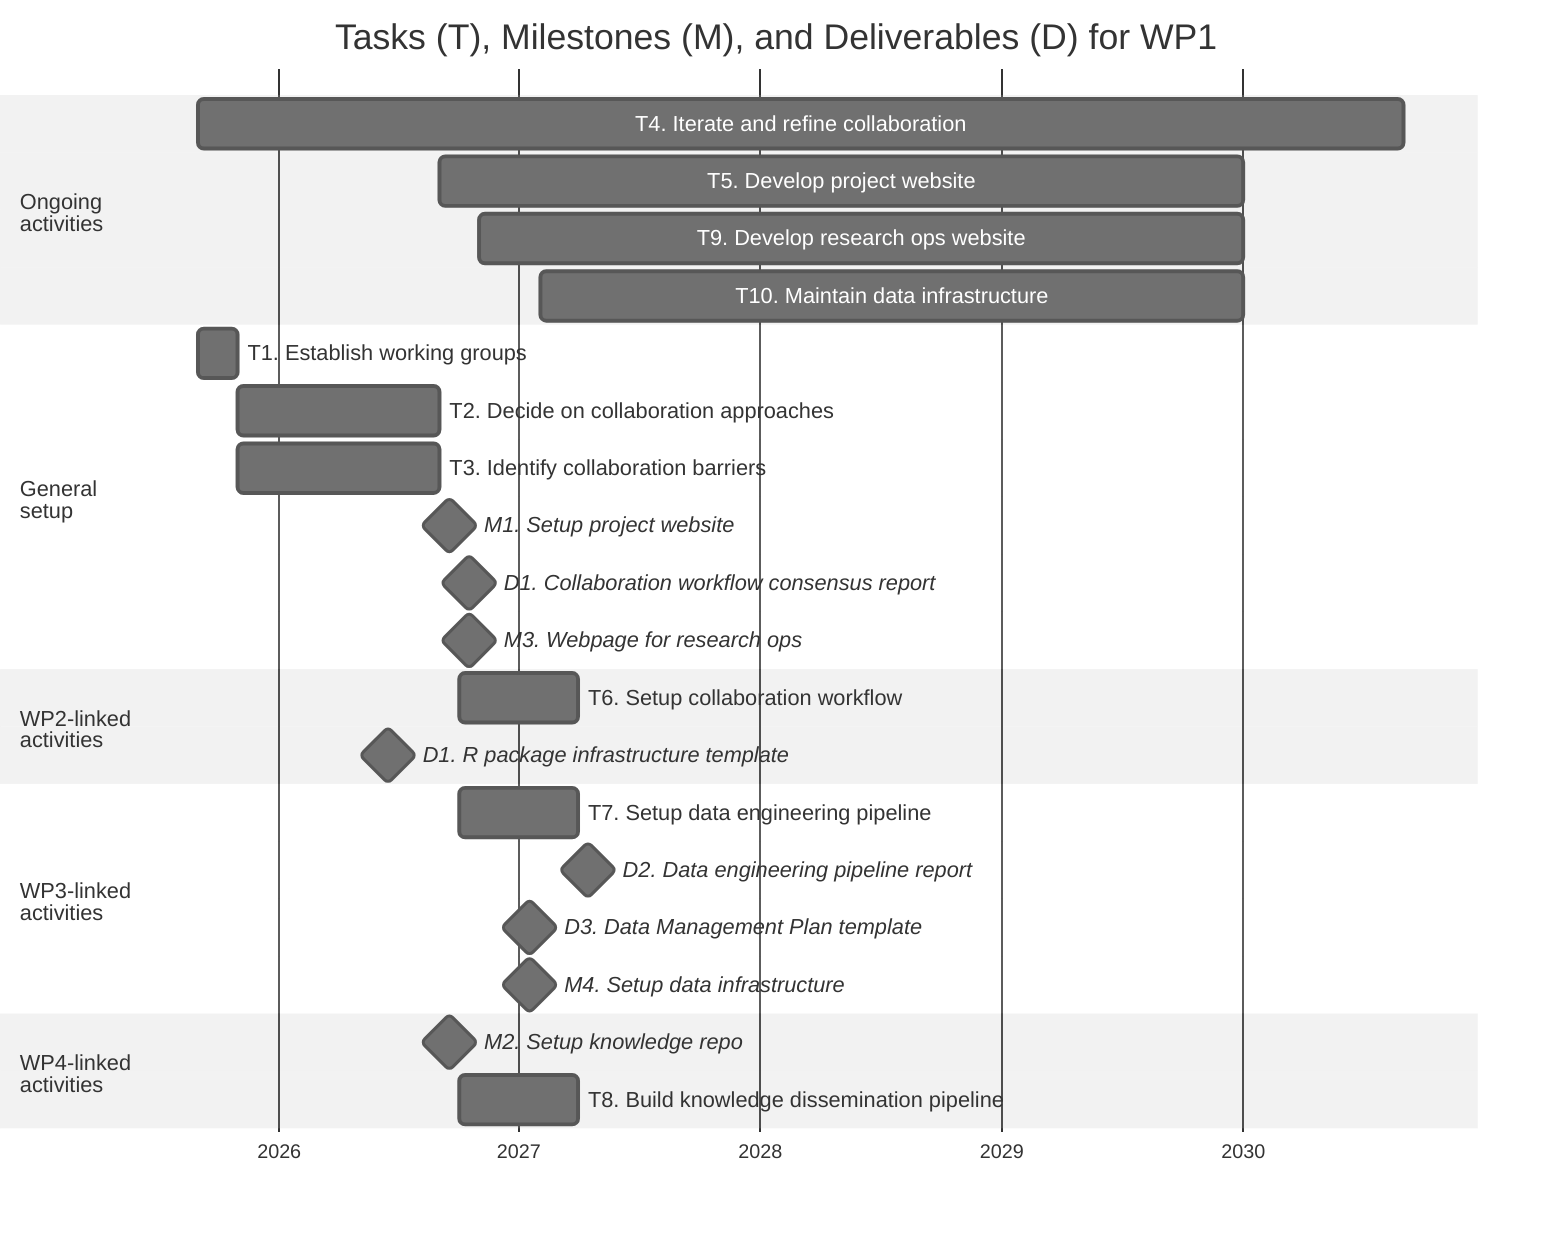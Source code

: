 %%{init: {
  'theme': 'neutral',
  'gantt': {
    'barHeight': 25,
    'leftPadding': 100
  }
}}%%
gantt
  title Tasks (T), Milestones (M), and Deliverables (D) for WP1
  dateFormat  YYYY-MM-DD
  axisFormat %Y
  tickInterval 1year
  todayMarker off
  %% (`excludes` accepts specific dates in YYYY-MM-DD format, days of the week ("sunday") or "weekends", but not the word "weekdays".)

  section Ongoing<br>activities
  T4. Iterate and refine collaboration: imp_collab, 2025-09-01, 5y
  T5. Develop project website: imp_proj_web, after collab_agree, 2030-01-01
  T9. Develop research ops website: imp_reops_web, after consensus, 2030-01-01
  T10. Maintain data infrastructure: imp_seedcase, after seedcase, 2030-01-01

  section General<br>setup
  T1. Establish working groups: wg, 2025-09-01, 2M
  T2.  Decide on collaboration approaches: collab_agree, after wg, 10M
  T3. Identify collaboration barriers: barriers, after wg, 10M
  M1. Setup project website: milestone, web_proj, after barriers, 1M
  D1. Collaboration workflow consensus report: milestone, consensus, after web_proj, 1M
  M3. Webpage for research ops: milestone, web_reops, after web_proj, 1M

  section WP2-linked<br>activities
  T6. Setup collaboration workflow: collab_wp2, after web_proj, 6M
  D1. R package infrastructure template: milestone, template_rpkg, 2026-06-01, 1M

  section WP3-linked<br>activities
  T7. Setup data engineering pipeline: de_wp3, after web_proj, 6M
  D2. Data engineering pipeline report: milestone, der_wp3, after de_wp3, 1M
  D3. Data Management Plan template: milestone, template_dmp, 2027-01-01, 1M
  M4. Setup data infrastructure: milestone, seedcase, 2027-01-01, 1M

  section WP4-linked<br>activities
  M2. Setup knowledge repo: milestone, kr_wp4, after collab_agree, 1M
  T8. Build knowledge dissemination pipeline: kmp_wp4, after kr_wp4, 6M